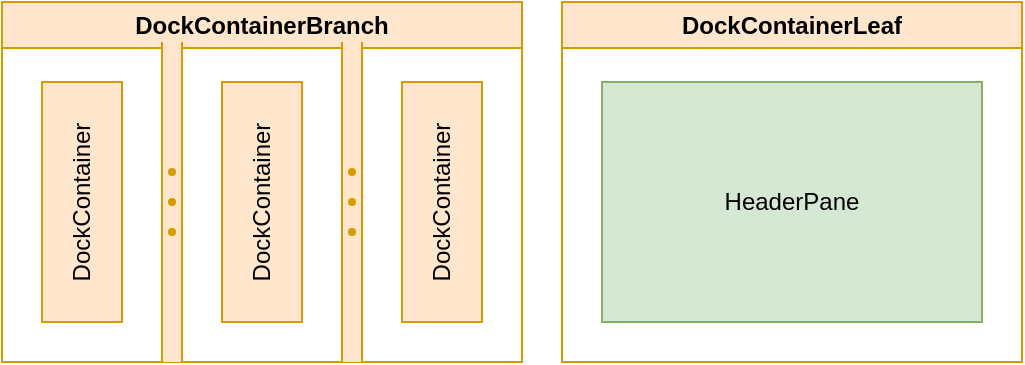 <mxfile version="26.2.2">
  <diagram name="Page-1" id="dQ3_nkjfHzIPM96NH0KZ">
    <mxGraphModel dx="1428" dy="849" grid="1" gridSize="10" guides="1" tooltips="1" connect="1" arrows="1" fold="1" page="1" pageScale="1" pageWidth="850" pageHeight="1100" math="0" shadow="0">
      <root>
        <mxCell id="0" />
        <mxCell id="1" parent="0" />
        <mxCell id="Pcxero0CiSbf2tbfJ2MJ-83" value="" style="rounded=0;whiteSpace=wrap;html=1;strokeColor=none;" parent="1" vertex="1">
          <mxGeometry x="300" y="20" width="230" height="180" as="geometry" />
        </mxCell>
        <mxCell id="Pcxero0CiSbf2tbfJ2MJ-81" value="" style="rounded=0;whiteSpace=wrap;html=1;strokeColor=none;" parent="1" vertex="1">
          <mxGeometry x="20" y="20" width="260" height="180" as="geometry" />
        </mxCell>
        <mxCell id="Pcxero0CiSbf2tbfJ2MJ-52" value="DockContainerBranch" style="swimlane;whiteSpace=wrap;html=1;startSize=23;fillColor=#ffe6cc;strokeColor=#d79b00;" parent="1" vertex="1">
          <mxGeometry x="20" y="20" width="260" height="180" as="geometry" />
        </mxCell>
        <mxCell id="Pcxero0CiSbf2tbfJ2MJ-53" value="" style="verticalLabelPosition=bottom;shadow=0;dashed=0;align=center;html=1;verticalAlign=top;strokeWidth=1;shape=mxgraph.mockup.forms.splitter;strokeColor=#d79b00;direction=north;fillColor=#ffe6cc;" parent="Pcxero0CiSbf2tbfJ2MJ-52" vertex="1">
          <mxGeometry x="80" y="20" width="10" height="160" as="geometry" />
        </mxCell>
        <mxCell id="Pcxero0CiSbf2tbfJ2MJ-54" value="" style="verticalLabelPosition=bottom;shadow=0;dashed=0;align=center;html=1;verticalAlign=top;strokeWidth=1;shape=mxgraph.mockup.forms.splitter;strokeColor=#d79b00;direction=north;fillColor=#ffe6cc;" parent="Pcxero0CiSbf2tbfJ2MJ-52" vertex="1">
          <mxGeometry x="170" y="20" width="10" height="160" as="geometry" />
        </mxCell>
        <mxCell id="Pcxero0CiSbf2tbfJ2MJ-56" value="DockContainer" style="rounded=0;whiteSpace=wrap;html=1;direction=west;horizontal=0;fillColor=#ffe6cc;strokeColor=#d79b00;" parent="Pcxero0CiSbf2tbfJ2MJ-52" vertex="1">
          <mxGeometry x="20" y="40" width="40" height="120" as="geometry" />
        </mxCell>
        <mxCell id="Pcxero0CiSbf2tbfJ2MJ-58" value="DockContainer" style="rounded=0;whiteSpace=wrap;html=1;direction=west;horizontal=0;fillColor=#ffe6cc;strokeColor=#d79b00;" parent="Pcxero0CiSbf2tbfJ2MJ-52" vertex="1">
          <mxGeometry x="110" y="40" width="40" height="120" as="geometry" />
        </mxCell>
        <mxCell id="Pcxero0CiSbf2tbfJ2MJ-59" value="DockContainer" style="rounded=0;whiteSpace=wrap;html=1;direction=west;horizontal=0;fillColor=#ffe6cc;strokeColor=#d79b00;" parent="Pcxero0CiSbf2tbfJ2MJ-52" vertex="1">
          <mxGeometry x="200" y="40" width="40" height="120" as="geometry" />
        </mxCell>
        <mxCell id="Pcxero0CiSbf2tbfJ2MJ-71" value="DockContainerLeaf" style="swimlane;whiteSpace=wrap;html=1;startSize=23;fillColor=#ffe6cc;strokeColor=#d79b00;glass=0;" parent="1" vertex="1">
          <mxGeometry x="300" y="20" width="230" height="180" as="geometry" />
        </mxCell>
        <mxCell id="Pcxero0CiSbf2tbfJ2MJ-77" value="HeaderPane" style="rounded=0;whiteSpace=wrap;html=1;direction=west;horizontal=1;fillColor=#d5e8d4;strokeColor=#82b366;" parent="Pcxero0CiSbf2tbfJ2MJ-71" vertex="1">
          <mxGeometry x="20" y="40" width="190" height="120" as="geometry" />
        </mxCell>
      </root>
    </mxGraphModel>
  </diagram>
</mxfile>
